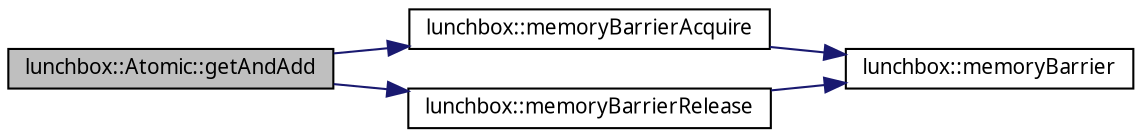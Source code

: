 digraph "lunchbox::Atomic::getAndAdd"
{
  edge [fontname="Sans",fontsize="10",labelfontname="Sans",labelfontsize="10"];
  node [fontname="Sans",fontsize="10",shape=record];
  rankdir="LR";
  Node1 [label="lunchbox::Atomic::getAndAdd",height=0.2,width=0.4,color="black", fillcolor="grey75", style="filled" fontcolor="black"];
  Node1 -> Node2 [color="midnightblue",fontsize="10",style="solid",fontname="Sans"];
  Node2 [label="lunchbox::memoryBarrierAcquire",height=0.2,width=0.4,color="black", fillcolor="white", style="filled",URL="$namespacelunchbox.html#a03c7e124a13bd2f4fbd0640eba30e455",tooltip="Perform a load-with-acquire memory barrier. "];
  Node2 -> Node3 [color="midnightblue",fontsize="10",style="solid",fontname="Sans"];
  Node3 [label="lunchbox::memoryBarrier",height=0.2,width=0.4,color="black", fillcolor="white", style="filled",URL="$namespacelunchbox.html#aa8dcc0970325a4fd73b2d5decc7e06a8",tooltip="Perform a full memory barrier. "];
  Node1 -> Node4 [color="midnightblue",fontsize="10",style="solid",fontname="Sans"];
  Node4 [label="lunchbox::memoryBarrierRelease",height=0.2,width=0.4,color="black", fillcolor="white", style="filled",URL="$namespacelunchbox.html#a850a24d6c1a39b7451529af5b3b482bb",tooltip="Perform a store-with-release memory barrier. "];
  Node4 -> Node3 [color="midnightblue",fontsize="10",style="solid",fontname="Sans"];
}
